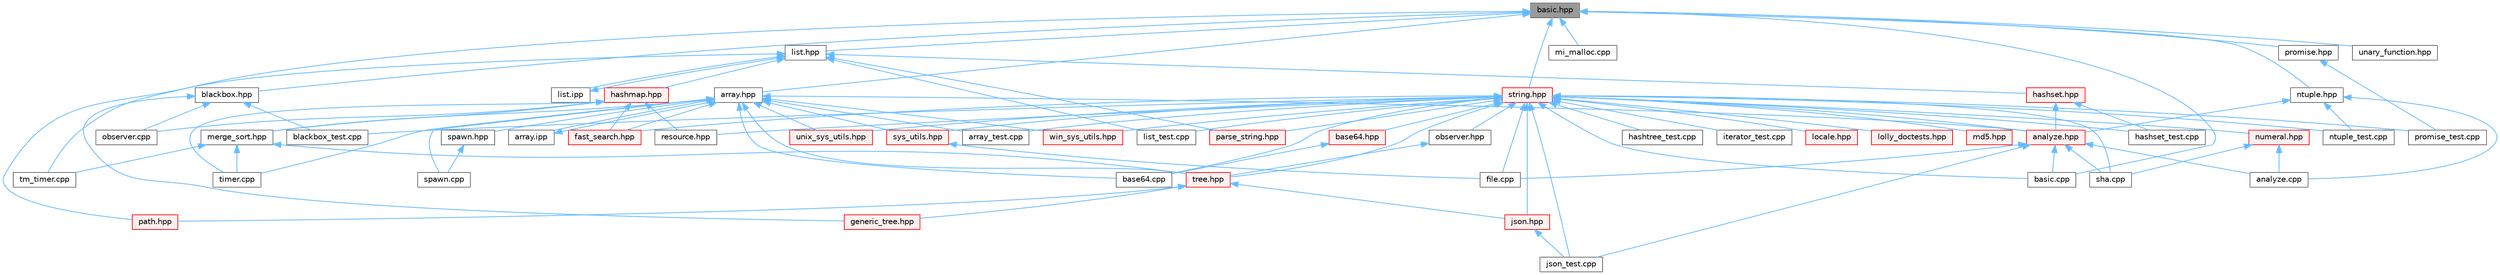 digraph "basic.hpp"
{
 // LATEX_PDF_SIZE
  bgcolor="transparent";
  edge [fontname=Helvetica,fontsize=10,labelfontname=Helvetica,labelfontsize=10];
  node [fontname=Helvetica,fontsize=10,shape=box,height=0.2,width=0.4];
  Node1 [id="Node000001",label="basic.hpp",height=0.2,width=0.4,color="gray40", fillcolor="grey60", style="filled", fontcolor="black",tooltip=" "];
  Node1 -> Node2 [id="edge1_Node000001_Node000002",dir="back",color="steelblue1",style="solid",tooltip=" "];
  Node2 [id="Node000002",label="array.hpp",height=0.2,width=0.4,color="grey40", fillcolor="white", style="filled",URL="$array_8hpp.html",tooltip=" "];
  Node2 -> Node3 [id="edge2_Node000002_Node000003",dir="back",color="steelblue1",style="solid",tooltip=" "];
  Node3 [id="Node000003",label="analyze.hpp",height=0.2,width=0.4,color="red", fillcolor="#FFF0F0", style="filled",URL="$analyze_8hpp.html",tooltip=" "];
  Node3 -> Node4 [id="edge3_Node000003_Node000004",dir="back",color="steelblue1",style="solid",tooltip=" "];
  Node4 [id="Node000004",label="analyze.cpp",height=0.2,width=0.4,color="grey40", fillcolor="white", style="filled",URL="$analyze_8cpp.html",tooltip=" "];
  Node3 -> Node6 [id="edge4_Node000003_Node000006",dir="back",color="steelblue1",style="solid",tooltip=" "];
  Node6 [id="Node000006",label="basic.cpp",height=0.2,width=0.4,color="grey40", fillcolor="white", style="filled",URL="$basic_8cpp.html",tooltip=" "];
  Node3 -> Node9 [id="edge5_Node000003_Node000009",dir="back",color="steelblue1",style="solid",tooltip=" "];
  Node9 [id="Node000009",label="file.cpp",height=0.2,width=0.4,color="grey40", fillcolor="white", style="filled",URL="$file_8cpp.html",tooltip=" "];
  Node3 -> Node12 [id="edge6_Node000003_Node000012",dir="back",color="steelblue1",style="solid",tooltip=" "];
  Node12 [id="Node000012",label="json_test.cpp",height=0.2,width=0.4,color="grey40", fillcolor="white", style="filled",URL="$json__test_8cpp.html",tooltip=" "];
  Node3 -> Node18 [id="edge7_Node000003_Node000018",dir="back",color="steelblue1",style="solid",tooltip=" "];
  Node18 [id="Node000018",label="sha.cpp",height=0.2,width=0.4,color="grey40", fillcolor="white", style="filled",URL="$sha_8cpp.html",tooltip=" "];
  Node2 -> Node23 [id="edge8_Node000002_Node000023",dir="back",color="steelblue1",style="solid",tooltip=" "];
  Node23 [id="Node000023",label="array.ipp",height=0.2,width=0.4,color="grey40", fillcolor="white", style="filled",URL="$array_8ipp.html",tooltip=" "];
  Node23 -> Node2 [id="edge9_Node000023_Node000002",dir="back",color="steelblue1",style="solid",tooltip=" "];
  Node2 -> Node24 [id="edge10_Node000002_Node000024",dir="back",color="steelblue1",style="solid",tooltip=" "];
  Node24 [id="Node000024",label="array_test.cpp",height=0.2,width=0.4,color="grey40", fillcolor="white", style="filled",URL="$array__test_8cpp.html",tooltip=" "];
  Node2 -> Node25 [id="edge11_Node000002_Node000025",dir="back",color="steelblue1",style="solid",tooltip=" "];
  Node25 [id="Node000025",label="base64.cpp",height=0.2,width=0.4,color="grey40", fillcolor="white", style="filled",URL="$base64_8cpp.html",tooltip=" "];
  Node2 -> Node26 [id="edge12_Node000002_Node000026",dir="back",color="steelblue1",style="solid",tooltip=" "];
  Node26 [id="Node000026",label="fast_search.hpp",height=0.2,width=0.4,color="red", fillcolor="#FFF0F0", style="filled",URL="$fast__search_8hpp.html",tooltip=" "];
  Node2 -> Node28 [id="edge13_Node000002_Node000028",dir="back",color="steelblue1",style="solid",tooltip=" "];
  Node28 [id="Node000028",label="merge_sort.hpp",height=0.2,width=0.4,color="grey40", fillcolor="white", style="filled",URL="$merge__sort_8hpp.html",tooltip=" "];
  Node28 -> Node29 [id="edge14_Node000028_Node000029",dir="back",color="steelblue1",style="solid",tooltip=" "];
  Node29 [id="Node000029",label="timer.cpp",height=0.2,width=0.4,color="grey40", fillcolor="white", style="filled",URL="$timer_8cpp.html",tooltip=" "];
  Node28 -> Node30 [id="edge15_Node000028_Node000030",dir="back",color="steelblue1",style="solid",tooltip=" "];
  Node30 [id="Node000030",label="tm_timer.cpp",height=0.2,width=0.4,color="grey40", fillcolor="white", style="filled",URL="$tm__timer_8cpp.html",tooltip=" "];
  Node28 -> Node31 [id="edge16_Node000028_Node000031",dir="back",color="steelblue1",style="solid",tooltip=" "];
  Node31 [id="Node000031",label="tree.hpp",height=0.2,width=0.4,color="red", fillcolor="#FFF0F0", style="filled",URL="$tree_8hpp.html",tooltip=" "];
  Node31 -> Node33 [id="edge17_Node000031_Node000033",dir="back",color="steelblue1",style="solid",tooltip=" "];
  Node33 [id="Node000033",label="generic_tree.hpp",height=0.2,width=0.4,color="red", fillcolor="#FFF0F0", style="filled",URL="$generic__tree_8hpp.html",tooltip=" "];
  Node31 -> Node39 [id="edge18_Node000031_Node000039",dir="back",color="steelblue1",style="solid",tooltip=" "];
  Node39 [id="Node000039",label="json.hpp",height=0.2,width=0.4,color="red", fillcolor="#FFF0F0", style="filled",URL="$json_8hpp.html",tooltip=" "];
  Node39 -> Node12 [id="edge19_Node000039_Node000012",dir="back",color="steelblue1",style="solid",tooltip=" "];
  Node31 -> Node40 [id="edge20_Node000031_Node000040",dir="back",color="steelblue1",style="solid",tooltip=" "];
  Node40 [id="Node000040",label="path.hpp",height=0.2,width=0.4,color="red", fillcolor="#FFF0F0", style="filled",URL="$path_8hpp.html",tooltip=" "];
  Node2 -> Node85 [id="edge21_Node000002_Node000085",dir="back",color="steelblue1",style="solid",tooltip=" "];
  Node85 [id="Node000085",label="spawn.cpp",height=0.2,width=0.4,color="grey40", fillcolor="white", style="filled",URL="$spawn_8cpp.html",tooltip=" "];
  Node2 -> Node86 [id="edge22_Node000002_Node000086",dir="back",color="steelblue1",style="solid",tooltip=" "];
  Node86 [id="Node000086",label="spawn.hpp",height=0.2,width=0.4,color="grey40", fillcolor="white", style="filled",URL="$spawn_8hpp.html",tooltip=" "];
  Node86 -> Node85 [id="edge23_Node000086_Node000085",dir="back",color="steelblue1",style="solid",tooltip=" "];
  Node2 -> Node87 [id="edge24_Node000002_Node000087",dir="back",color="steelblue1",style="solid",tooltip=" "];
  Node87 [id="Node000087",label="sys_utils.hpp",height=0.2,width=0.4,color="red", fillcolor="#FFF0F0", style="filled",URL="$sys__utils_8hpp.html",tooltip=" "];
  Node87 -> Node9 [id="edge25_Node000087_Node000009",dir="back",color="steelblue1",style="solid",tooltip=" "];
  Node2 -> Node29 [id="edge26_Node000002_Node000029",dir="back",color="steelblue1",style="solid",tooltip=" "];
  Node2 -> Node31 [id="edge27_Node000002_Node000031",dir="back",color="steelblue1",style="solid",tooltip=" "];
  Node2 -> Node89 [id="edge28_Node000002_Node000089",dir="back",color="steelblue1",style="solid",tooltip=" "];
  Node89 [id="Node000089",label="unix_sys_utils.hpp",height=0.2,width=0.4,color="red", fillcolor="#FFF0F0", style="filled",URL="$unix__sys__utils_8hpp.html",tooltip=" "];
  Node2 -> Node90 [id="edge29_Node000002_Node000090",dir="back",color="steelblue1",style="solid",tooltip=" "];
  Node90 [id="Node000090",label="win_sys_utils.hpp",height=0.2,width=0.4,color="red", fillcolor="#FFF0F0", style="filled",URL="$win__sys__utils_8hpp.html",tooltip=" "];
  Node1 -> Node6 [id="edge30_Node000001_Node000006",dir="back",color="steelblue1",style="solid",tooltip=" "];
  Node1 -> Node91 [id="edge31_Node000001_Node000091",dir="back",color="steelblue1",style="solid",tooltip=" "];
  Node91 [id="Node000091",label="blackbox.hpp",height=0.2,width=0.4,color="grey40", fillcolor="white", style="filled",URL="$blackbox_8hpp.html",tooltip=" "];
  Node91 -> Node61 [id="edge32_Node000091_Node000061",dir="back",color="steelblue1",style="solid",tooltip=" "];
  Node61 [id="Node000061",label="blackbox_test.cpp",height=0.2,width=0.4,color="grey40", fillcolor="white", style="filled",URL="$blackbox__test_8cpp.html",tooltip=" "];
  Node91 -> Node33 [id="edge33_Node000091_Node000033",dir="back",color="steelblue1",style="solid",tooltip=" "];
  Node91 -> Node44 [id="edge34_Node000091_Node000044",dir="back",color="steelblue1",style="solid",tooltip=" "];
  Node44 [id="Node000044",label="observer.cpp",height=0.2,width=0.4,color="grey40", fillcolor="white", style="filled",URL="$observer_8cpp.html",tooltip=" "];
  Node1 -> Node92 [id="edge35_Node000001_Node000092",dir="back",color="steelblue1",style="solid",tooltip=" "];
  Node92 [id="Node000092",label="list.hpp",height=0.2,width=0.4,color="grey40", fillcolor="white", style="filled",URL="$list_8hpp.html",tooltip=" "];
  Node92 -> Node93 [id="edge36_Node000092_Node000093",dir="back",color="steelblue1",style="solid",tooltip=" "];
  Node93 [id="Node000093",label="hashmap.hpp",height=0.2,width=0.4,color="red", fillcolor="#FFF0F0", style="filled",URL="$hashmap_8hpp.html",tooltip=" "];
  Node93 -> Node26 [id="edge37_Node000093_Node000026",dir="back",color="steelblue1",style="solid",tooltip=" "];
  Node93 -> Node28 [id="edge38_Node000093_Node000028",dir="back",color="steelblue1",style="solid",tooltip=" "];
  Node93 -> Node44 [id="edge39_Node000093_Node000044",dir="back",color="steelblue1",style="solid",tooltip=" "];
  Node93 -> Node104 [id="edge40_Node000093_Node000104",dir="back",color="steelblue1",style="solid",tooltip=" "];
  Node104 [id="Node000104",label="resource.hpp",height=0.2,width=0.4,color="grey40", fillcolor="white", style="filled",URL="$resource_8hpp.html",tooltip=" "];
  Node93 -> Node29 [id="edge41_Node000093_Node000029",dir="back",color="steelblue1",style="solid",tooltip=" "];
  Node92 -> Node105 [id="edge42_Node000092_Node000105",dir="back",color="steelblue1",style="solid",tooltip=" "];
  Node105 [id="Node000105",label="hashset.hpp",height=0.2,width=0.4,color="red", fillcolor="#FFF0F0", style="filled",URL="$hashset_8hpp.html",tooltip=" "];
  Node105 -> Node3 [id="edge43_Node000105_Node000003",dir="back",color="steelblue1",style="solid",tooltip=" "];
  Node105 -> Node65 [id="edge44_Node000105_Node000065",dir="back",color="steelblue1",style="solid",tooltip=" "];
  Node65 [id="Node000065",label="hashset_test.cpp",height=0.2,width=0.4,color="grey40", fillcolor="white", style="filled",URL="$hashset__test_8cpp.html",tooltip=" "];
  Node92 -> Node107 [id="edge45_Node000092_Node000107",dir="back",color="steelblue1",style="solid",tooltip=" "];
  Node107 [id="Node000107",label="list.ipp",height=0.2,width=0.4,color="grey40", fillcolor="white", style="filled",URL="$list_8ipp.html",tooltip=" "];
  Node107 -> Node92 [id="edge46_Node000107_Node000092",dir="back",color="steelblue1",style="solid",tooltip=" "];
  Node92 -> Node68 [id="edge47_Node000092_Node000068",dir="back",color="steelblue1",style="solid",tooltip=" "];
  Node68 [id="Node000068",label="list_test.cpp",height=0.2,width=0.4,color="grey40", fillcolor="white", style="filled",URL="$list__test_8cpp.html",tooltip=" "];
  Node92 -> Node108 [id="edge48_Node000092_Node000108",dir="back",color="steelblue1",style="solid",tooltip=" "];
  Node108 [id="Node000108",label="parse_string.hpp",height=0.2,width=0.4,color="red", fillcolor="#FFF0F0", style="filled",URL="$parse__string_8hpp.html",tooltip=" "];
  Node92 -> Node40 [id="edge49_Node000092_Node000040",dir="back",color="steelblue1",style="solid",tooltip=" "];
  Node1 -> Node109 [id="edge50_Node000001_Node000109",dir="back",color="steelblue1",style="solid",tooltip=" "];
  Node109 [id="Node000109",label="mi_malloc.cpp",height=0.2,width=0.4,color="grey40", fillcolor="white", style="filled",URL="$mi__malloc_8cpp.html",tooltip=" "];
  Node1 -> Node110 [id="edge51_Node000001_Node000110",dir="back",color="steelblue1",style="solid",tooltip=" "];
  Node110 [id="Node000110",label="ntuple.hpp",height=0.2,width=0.4,color="grey40", fillcolor="white", style="filled",URL="$ntuple_8hpp.html",tooltip=" "];
  Node110 -> Node4 [id="edge52_Node000110_Node000004",dir="back",color="steelblue1",style="solid",tooltip=" "];
  Node110 -> Node3 [id="edge53_Node000110_Node000003",dir="back",color="steelblue1",style="solid",tooltip=" "];
  Node110 -> Node69 [id="edge54_Node000110_Node000069",dir="back",color="steelblue1",style="solid",tooltip=" "];
  Node69 [id="Node000069",label="ntuple_test.cpp",height=0.2,width=0.4,color="grey40", fillcolor="white", style="filled",URL="$ntuple__test_8cpp.html",tooltip=" "];
  Node1 -> Node111 [id="edge55_Node000001_Node000111",dir="back",color="steelblue1",style="solid",tooltip=" "];
  Node111 [id="Node000111",label="promise.hpp",height=0.2,width=0.4,color="grey40", fillcolor="white", style="filled",URL="$promise_8hpp.html",tooltip=" "];
  Node111 -> Node71 [id="edge56_Node000111_Node000071",dir="back",color="steelblue1",style="solid",tooltip=" "];
  Node71 [id="Node000071",label="promise_test.cpp",height=0.2,width=0.4,color="grey40", fillcolor="white", style="filled",URL="$promise__test_8cpp.html",tooltip=" "];
  Node1 -> Node112 [id="edge57_Node000001_Node000112",dir="back",color="steelblue1",style="solid",tooltip=" "];
  Node112 [id="Node000112",label="string.hpp",height=0.2,width=0.4,color="red", fillcolor="#FFF0F0", style="filled",URL="$string_8hpp.html",tooltip=" "];
  Node112 -> Node3 [id="edge58_Node000112_Node000003",dir="back",color="steelblue1",style="solid",tooltip=" "];
  Node112 -> Node24 [id="edge59_Node000112_Node000024",dir="back",color="steelblue1",style="solid",tooltip=" "];
  Node112 -> Node25 [id="edge60_Node000112_Node000025",dir="back",color="steelblue1",style="solid",tooltip=" "];
  Node112 -> Node113 [id="edge61_Node000112_Node000113",dir="back",color="steelblue1",style="solid",tooltip=" "];
  Node113 [id="Node000113",label="base64.hpp",height=0.2,width=0.4,color="red", fillcolor="#FFF0F0", style="filled",URL="$base64_8hpp.html",tooltip=" "];
  Node113 -> Node25 [id="edge62_Node000113_Node000025",dir="back",color="steelblue1",style="solid",tooltip=" "];
  Node112 -> Node6 [id="edge63_Node000112_Node000006",dir="back",color="steelblue1",style="solid",tooltip=" "];
  Node112 -> Node61 [id="edge64_Node000112_Node000061",dir="back",color="steelblue1",style="solid",tooltip=" "];
  Node112 -> Node26 [id="edge65_Node000112_Node000026",dir="back",color="steelblue1",style="solid",tooltip=" "];
  Node112 -> Node9 [id="edge66_Node000112_Node000009",dir="back",color="steelblue1",style="solid",tooltip=" "];
  Node112 -> Node65 [id="edge67_Node000112_Node000065",dir="back",color="steelblue1",style="solid",tooltip=" "];
  Node112 -> Node66 [id="edge68_Node000112_Node000066",dir="back",color="steelblue1",style="solid",tooltip=" "];
  Node66 [id="Node000066",label="hashtree_test.cpp",height=0.2,width=0.4,color="grey40", fillcolor="white", style="filled",URL="$hashtree__test_8cpp.html",tooltip=" "];
  Node112 -> Node67 [id="edge69_Node000112_Node000067",dir="back",color="steelblue1",style="solid",tooltip=" "];
  Node67 [id="Node000067",label="iterator_test.cpp",height=0.2,width=0.4,color="grey40", fillcolor="white", style="filled",URL="$iterator__test_8cpp.html",tooltip=" "];
  Node112 -> Node39 [id="edge70_Node000112_Node000039",dir="back",color="steelblue1",style="solid",tooltip=" "];
  Node112 -> Node12 [id="edge71_Node000112_Node000012",dir="back",color="steelblue1",style="solid",tooltip=" "];
  Node112 -> Node68 [id="edge72_Node000112_Node000068",dir="back",color="steelblue1",style="solid",tooltip=" "];
  Node112 -> Node114 [id="edge73_Node000112_Node000114",dir="back",color="steelblue1",style="solid",tooltip=" "];
  Node114 [id="Node000114",label="locale.hpp",height=0.2,width=0.4,color="red", fillcolor="#FFF0F0", style="filled",URL="$locale_8hpp.html",tooltip=" "];
  Node112 -> Node58 [id="edge74_Node000112_Node000058",dir="back",color="steelblue1",style="solid",tooltip=" "];
  Node58 [id="Node000058",label="lolly_doctests.hpp",height=0.2,width=0.4,color="red", fillcolor="#FFF0F0", style="filled",URL="$lolly__doctests_8hpp.html",tooltip=" "];
  Node112 -> Node81 [id="edge75_Node000112_Node000081",dir="back",color="steelblue1",style="solid",tooltip=" "];
  Node81 [id="Node000081",label="md5.hpp",height=0.2,width=0.4,color="red", fillcolor="#FFF0F0", style="filled",URL="$md5_8hpp.html",tooltip=" "];
  Node112 -> Node69 [id="edge76_Node000112_Node000069",dir="back",color="steelblue1",style="solid",tooltip=" "];
  Node112 -> Node115 [id="edge77_Node000112_Node000115",dir="back",color="steelblue1",style="solid",tooltip=" "];
  Node115 [id="Node000115",label="numeral.hpp",height=0.2,width=0.4,color="red", fillcolor="#FFF0F0", style="filled",URL="$numeral_8hpp.html",tooltip=" "];
  Node115 -> Node4 [id="edge78_Node000115_Node000004",dir="back",color="steelblue1",style="solid",tooltip=" "];
  Node115 -> Node18 [id="edge79_Node000115_Node000018",dir="back",color="steelblue1",style="solid",tooltip=" "];
  Node112 -> Node116 [id="edge80_Node000112_Node000116",dir="back",color="steelblue1",style="solid",tooltip=" "];
  Node116 [id="Node000116",label="observer.hpp",height=0.2,width=0.4,color="grey40", fillcolor="white", style="filled",URL="$observer_8hpp.html",tooltip=" "];
  Node116 -> Node31 [id="edge81_Node000116_Node000031",dir="back",color="steelblue1",style="solid",tooltip=" "];
  Node112 -> Node108 [id="edge82_Node000112_Node000108",dir="back",color="steelblue1",style="solid",tooltip=" "];
  Node112 -> Node71 [id="edge83_Node000112_Node000071",dir="back",color="steelblue1",style="solid",tooltip=" "];
  Node112 -> Node104 [id="edge84_Node000112_Node000104",dir="back",color="steelblue1",style="solid",tooltip=" "];
  Node112 -> Node18 [id="edge85_Node000112_Node000018",dir="back",color="steelblue1",style="solid",tooltip=" "];
  Node112 -> Node87 [id="edge86_Node000112_Node000087",dir="back",color="steelblue1",style="solid",tooltip=" "];
  Node112 -> Node31 [id="edge87_Node000112_Node000031",dir="back",color="steelblue1",style="solid",tooltip=" "];
  Node112 -> Node89 [id="edge88_Node000112_Node000089",dir="back",color="steelblue1",style="solid",tooltip=" "];
  Node112 -> Node90 [id="edge89_Node000112_Node000090",dir="back",color="steelblue1",style="solid",tooltip=" "];
  Node1 -> Node30 [id="edge90_Node000001_Node000030",dir="back",color="steelblue1",style="solid",tooltip=" "];
  Node1 -> Node126 [id="edge91_Node000001_Node000126",dir="back",color="steelblue1",style="solid",tooltip=" "];
  Node126 [id="Node000126",label="unary_function.hpp",height=0.2,width=0.4,color="grey40", fillcolor="white", style="filled",URL="$unary__function_8hpp.html",tooltip=" "];
}
